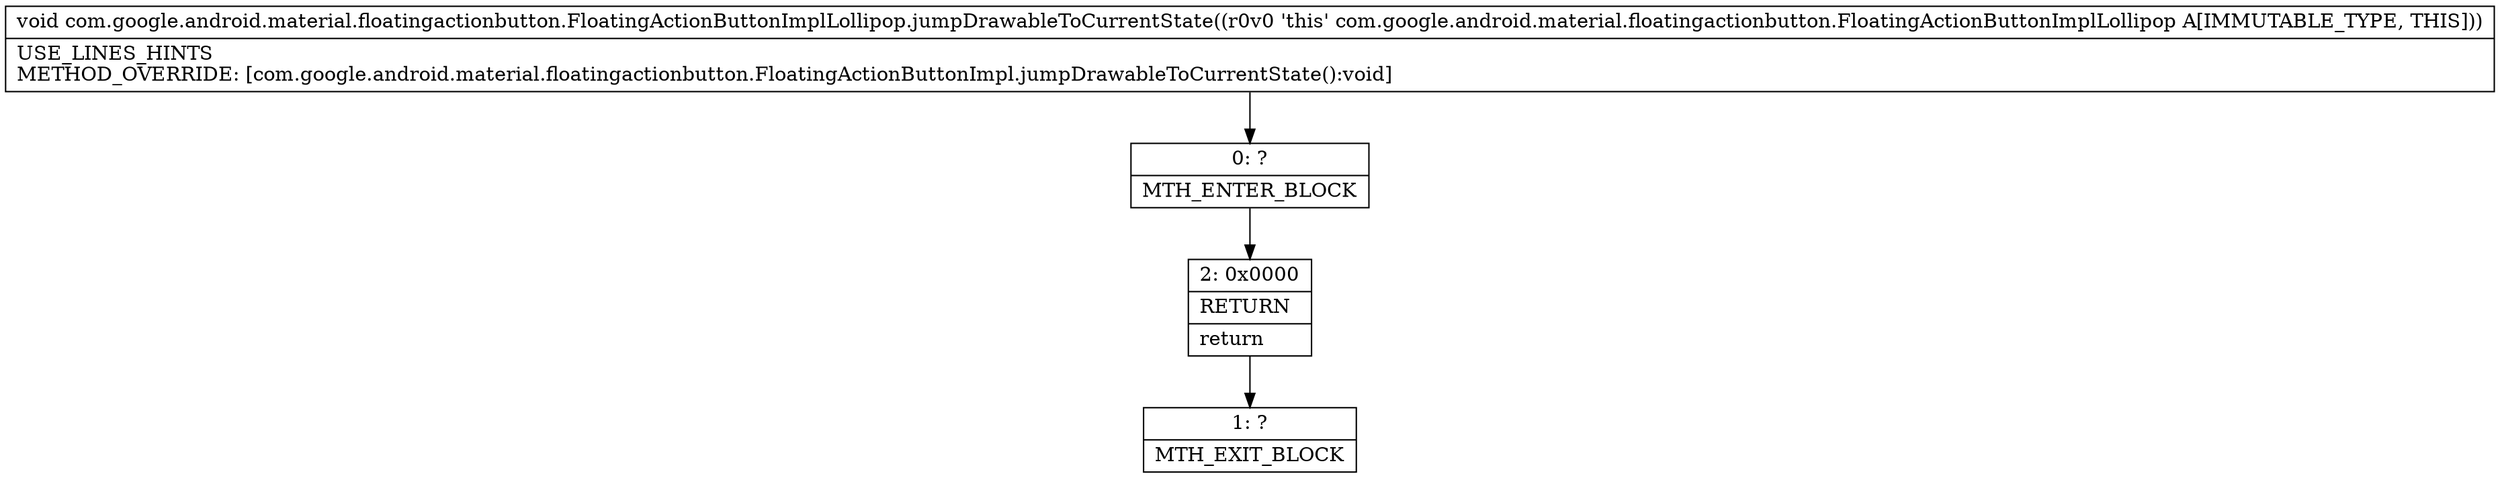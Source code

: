 digraph "CFG forcom.google.android.material.floatingactionbutton.FloatingActionButtonImplLollipop.jumpDrawableToCurrentState()V" {
Node_0 [shape=record,label="{0\:\ ?|MTH_ENTER_BLOCK\l}"];
Node_2 [shape=record,label="{2\:\ 0x0000|RETURN\l|return\l}"];
Node_1 [shape=record,label="{1\:\ ?|MTH_EXIT_BLOCK\l}"];
MethodNode[shape=record,label="{void com.google.android.material.floatingactionbutton.FloatingActionButtonImplLollipop.jumpDrawableToCurrentState((r0v0 'this' com.google.android.material.floatingactionbutton.FloatingActionButtonImplLollipop A[IMMUTABLE_TYPE, THIS]))  | USE_LINES_HINTS\lMETHOD_OVERRIDE: [com.google.android.material.floatingactionbutton.FloatingActionButtonImpl.jumpDrawableToCurrentState():void]\l}"];
MethodNode -> Node_0;Node_0 -> Node_2;
Node_2 -> Node_1;
}

